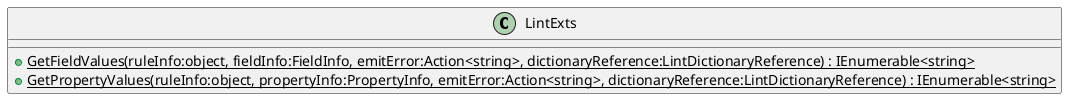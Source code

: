 @startuml
class LintExts {
    + {static} GetFieldValues(ruleInfo:object, fieldInfo:FieldInfo, emitError:Action<string>, dictionaryReference:LintDictionaryReference) : IEnumerable<string>
    + {static} GetPropertyValues(ruleInfo:object, propertyInfo:PropertyInfo, emitError:Action<string>, dictionaryReference:LintDictionaryReference) : IEnumerable<string>
}
@enduml
